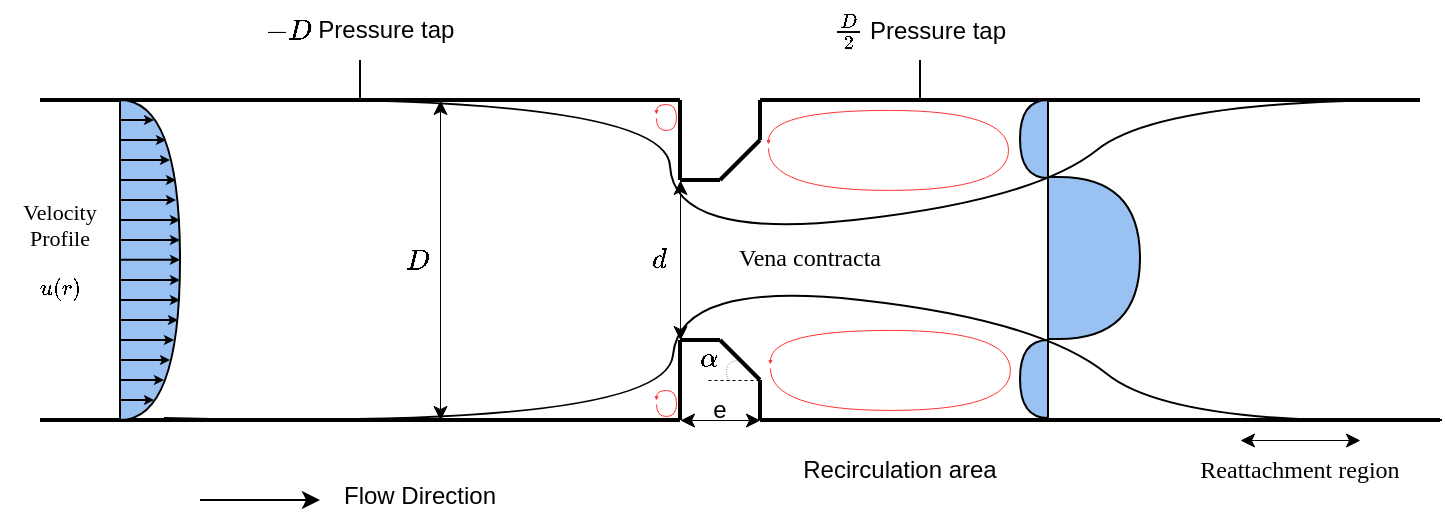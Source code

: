 <mxfile version="24.1.0" type="github">
  <diagram name="Page-1" id="7e0a89b8-554c-2b80-1dc8-d5c74ca68de4">
    <mxGraphModel dx="823" dy="497" grid="1" gridSize="10" guides="1" tooltips="1" connect="1" arrows="1" fold="1" page="1" pageScale="1" pageWidth="1100" pageHeight="850" background="none" math="1" shadow="0">
      <root>
        <mxCell id="0" />
        <mxCell id="1" parent="0" />
        <mxCell id="FeCao_x4S49SE_JTiYvp-1" value="" style="endArrow=none;html=1;rounded=0;curved=0;flowAnimation=0;strokeWidth=2;snapToPoint=1;" edge="1" parent="1">
          <mxGeometry width="50" height="50" relative="1" as="geometry">
            <mxPoint x="120" y="160" as="sourcePoint" />
            <mxPoint x="440" y="160" as="targetPoint" />
          </mxGeometry>
        </mxCell>
        <mxCell id="FeCao_x4S49SE_JTiYvp-6" value="" style="endArrow=none;html=1;rounded=0;curved=0;flowAnimation=0;strokeWidth=2;snapToPoint=1;" edge="1" parent="1">
          <mxGeometry width="50" height="50" relative="1" as="geometry">
            <mxPoint x="120" y="320" as="sourcePoint" />
            <mxPoint x="440" y="320" as="targetPoint" />
          </mxGeometry>
        </mxCell>
        <mxCell id="FeCao_x4S49SE_JTiYvp-7" value="" style="endArrow=none;html=1;rounded=0;strokeWidth=2;" edge="1" parent="1">
          <mxGeometry width="50" height="50" relative="1" as="geometry">
            <mxPoint x="440" y="320" as="sourcePoint" />
            <mxPoint x="440" y="280" as="targetPoint" />
          </mxGeometry>
        </mxCell>
        <mxCell id="FeCao_x4S49SE_JTiYvp-8" value="" style="endArrow=none;html=1;rounded=0;strokeWidth=2;" edge="1" parent="1">
          <mxGeometry width="50" height="50" relative="1" as="geometry">
            <mxPoint x="440" y="200" as="sourcePoint" />
            <mxPoint x="440" y="160" as="targetPoint" />
          </mxGeometry>
        </mxCell>
        <mxCell id="FeCao_x4S49SE_JTiYvp-9" value="" style="endArrow=none;html=1;rounded=0;strokeWidth=2;" edge="1" parent="1">
          <mxGeometry width="50" height="50" relative="1" as="geometry">
            <mxPoint x="460" y="280" as="sourcePoint" />
            <mxPoint x="440" y="280" as="targetPoint" />
          </mxGeometry>
        </mxCell>
        <mxCell id="FeCao_x4S49SE_JTiYvp-10" value="" style="endArrow=none;html=1;rounded=0;strokeWidth=2;" edge="1" parent="1">
          <mxGeometry width="50" height="50" relative="1" as="geometry">
            <mxPoint x="460" y="200" as="sourcePoint" />
            <mxPoint x="440" y="200" as="targetPoint" />
          </mxGeometry>
        </mxCell>
        <mxCell id="FeCao_x4S49SE_JTiYvp-11" value="" style="endArrow=none;html=1;rounded=0;strokeWidth=2;" edge="1" parent="1">
          <mxGeometry width="50" height="50" relative="1" as="geometry">
            <mxPoint x="480" y="180" as="sourcePoint" />
            <mxPoint x="460" y="200" as="targetPoint" />
          </mxGeometry>
        </mxCell>
        <mxCell id="FeCao_x4S49SE_JTiYvp-12" value="" style="endArrow=none;html=1;rounded=0;strokeWidth=2;" edge="1" parent="1">
          <mxGeometry width="50" height="50" relative="1" as="geometry">
            <mxPoint x="480" y="300" as="sourcePoint" />
            <mxPoint x="460" y="280" as="targetPoint" />
          </mxGeometry>
        </mxCell>
        <mxCell id="FeCao_x4S49SE_JTiYvp-13" value="" style="endArrow=none;html=1;rounded=0;strokeWidth=2;" edge="1" parent="1">
          <mxGeometry width="50" height="50" relative="1" as="geometry">
            <mxPoint x="480" y="320" as="sourcePoint" />
            <mxPoint x="480" y="300" as="targetPoint" />
          </mxGeometry>
        </mxCell>
        <mxCell id="FeCao_x4S49SE_JTiYvp-14" value="" style="endArrow=none;html=1;rounded=0;strokeWidth=2;" edge="1" parent="1">
          <mxGeometry width="50" height="50" relative="1" as="geometry">
            <mxPoint x="820" y="320" as="sourcePoint" />
            <mxPoint x="480" y="320" as="targetPoint" />
          </mxGeometry>
        </mxCell>
        <mxCell id="FeCao_x4S49SE_JTiYvp-15" value="" style="endArrow=none;html=1;rounded=0;strokeWidth=2;" edge="1" parent="1">
          <mxGeometry width="50" height="50" relative="1" as="geometry">
            <mxPoint x="480" y="160" as="sourcePoint" />
            <mxPoint x="480" y="180" as="targetPoint" />
          </mxGeometry>
        </mxCell>
        <mxCell id="FeCao_x4S49SE_JTiYvp-16" value="" style="endArrow=none;html=1;rounded=0;strokeWidth=2;" edge="1" parent="1">
          <mxGeometry width="50" height="50" relative="1" as="geometry">
            <mxPoint x="810" y="160" as="sourcePoint" />
            <mxPoint x="480" y="160" as="targetPoint" />
          </mxGeometry>
        </mxCell>
        <mxCell id="FeCao_x4S49SE_JTiYvp-17" value="" style="endArrow=classic;startArrow=classic;html=1;rounded=0;snapToPoint=1;jumpSize=6;strokeWidth=0.5;" edge="1" parent="1">
          <mxGeometry width="50" height="50" relative="1" as="geometry">
            <mxPoint x="320" y="320" as="sourcePoint" />
            <mxPoint x="320" y="160" as="targetPoint" />
          </mxGeometry>
        </mxCell>
        <mxCell id="FeCao_x4S49SE_JTiYvp-18" value="$$ D $$" style="text;html=1;align=center;verticalAlign=middle;whiteSpace=wrap;rounded=0;" vertex="1" parent="1">
          <mxGeometry x="300" y="225" width="17" height="30" as="geometry" />
        </mxCell>
        <mxCell id="FeCao_x4S49SE_JTiYvp-19" value="" style="endArrow=classic;startArrow=classic;html=1;rounded=0;snapToPoint=1;jumpSize=6;strokeWidth=0.5;" edge="1" parent="1">
          <mxGeometry width="50" height="50" relative="1" as="geometry">
            <mxPoint x="440" y="280" as="sourcePoint" />
            <mxPoint x="440" y="200" as="targetPoint" />
          </mxGeometry>
        </mxCell>
        <mxCell id="FeCao_x4S49SE_JTiYvp-20" value="$$ d $$" style="text;html=1;align=center;verticalAlign=middle;whiteSpace=wrap;rounded=0;" vertex="1" parent="1">
          <mxGeometry x="420" y="225" width="20" height="30" as="geometry" />
        </mxCell>
        <mxCell id="FeCao_x4S49SE_JTiYvp-27" value="" style="shape=delay;whiteSpace=wrap;html=1;fillColor=#99c1f1;movable=0;resizable=0;rotatable=0;deletable=0;editable=0;locked=1;connectable=0;" vertex="1" parent="1">
          <mxGeometry x="160" y="160" width="30" height="160" as="geometry" />
        </mxCell>
        <mxCell id="FeCao_x4S49SE_JTiYvp-31" value="" style="endArrow=classic;html=1;rounded=0;endSize=2;" edge="1" parent="1">
          <mxGeometry width="50" height="50" relative="1" as="geometry">
            <mxPoint x="160" y="270" as="sourcePoint" />
            <mxPoint x="189" y="270" as="targetPoint" />
          </mxGeometry>
        </mxCell>
        <mxCell id="FeCao_x4S49SE_JTiYvp-32" value="" style="endArrow=classic;html=1;rounded=0;endSize=2;" edge="1" parent="1">
          <mxGeometry width="50" height="50" relative="1" as="geometry">
            <mxPoint x="160" y="280" as="sourcePoint" />
            <mxPoint x="187" y="280" as="targetPoint" />
          </mxGeometry>
        </mxCell>
        <mxCell id="FeCao_x4S49SE_JTiYvp-33" value="" style="endArrow=classic;html=1;rounded=0;endSize=2;" edge="1" parent="1">
          <mxGeometry width="50" height="50" relative="1" as="geometry">
            <mxPoint x="160" y="290" as="sourcePoint" />
            <mxPoint x="185" y="290" as="targetPoint" />
          </mxGeometry>
        </mxCell>
        <mxCell id="FeCao_x4S49SE_JTiYvp-34" value="" style="endArrow=classic;html=1;rounded=0;endSize=2;" edge="1" parent="1">
          <mxGeometry width="50" height="50" relative="1" as="geometry">
            <mxPoint x="160" y="300" as="sourcePoint" />
            <mxPoint x="182" y="300" as="targetPoint" />
          </mxGeometry>
        </mxCell>
        <mxCell id="FeCao_x4S49SE_JTiYvp-35" value="" style="endArrow=classic;html=1;rounded=0;endSize=2;" edge="1" parent="1">
          <mxGeometry width="50" height="50" relative="1" as="geometry">
            <mxPoint x="160" y="310" as="sourcePoint" />
            <mxPoint x="177" y="310" as="targetPoint" />
          </mxGeometry>
        </mxCell>
        <mxCell id="FeCao_x4S49SE_JTiYvp-37" value="" style="endArrow=classic;html=1;rounded=0;endSize=2;" edge="1" parent="1">
          <mxGeometry width="50" height="50" relative="1" as="geometry">
            <mxPoint x="160" y="260" as="sourcePoint" />
            <mxPoint x="190" y="260" as="targetPoint" />
          </mxGeometry>
        </mxCell>
        <mxCell id="FeCao_x4S49SE_JTiYvp-38" value="" style="endArrow=classic;html=1;rounded=0;endSize=2;" edge="1" parent="1">
          <mxGeometry width="50" height="50" relative="1" as="geometry">
            <mxPoint x="160" y="250" as="sourcePoint" />
            <mxPoint x="190" y="250" as="targetPoint" />
          </mxGeometry>
        </mxCell>
        <mxCell id="FeCao_x4S49SE_JTiYvp-39" value="" style="endArrow=classic;html=1;rounded=0;endSize=2;" edge="1" parent="1">
          <mxGeometry width="50" height="50" relative="1" as="geometry">
            <mxPoint x="160" y="239.89" as="sourcePoint" />
            <mxPoint x="190" y="239.89" as="targetPoint" />
          </mxGeometry>
        </mxCell>
        <mxCell id="FeCao_x4S49SE_JTiYvp-40" value="" style="endArrow=classic;html=1;rounded=0;endSize=2;" edge="1" parent="1">
          <mxGeometry width="50" height="50" relative="1" as="geometry">
            <mxPoint x="160" y="230" as="sourcePoint" />
            <mxPoint x="190" y="230" as="targetPoint" />
          </mxGeometry>
        </mxCell>
        <mxCell id="FeCao_x4S49SE_JTiYvp-41" value="" style="endArrow=classic;html=1;rounded=0;endSize=2;" edge="1" parent="1">
          <mxGeometry width="50" height="50" relative="1" as="geometry">
            <mxPoint x="160" y="220" as="sourcePoint" />
            <mxPoint x="190" y="220" as="targetPoint" />
          </mxGeometry>
        </mxCell>
        <mxCell id="FeCao_x4S49SE_JTiYvp-42" value="" style="endArrow=classic;html=1;rounded=0;endSize=2;" edge="1" parent="1">
          <mxGeometry width="50" height="50" relative="1" as="geometry">
            <mxPoint x="160" y="210" as="sourcePoint" />
            <mxPoint x="188" y="210" as="targetPoint" />
          </mxGeometry>
        </mxCell>
        <mxCell id="FeCao_x4S49SE_JTiYvp-44" value="" style="endArrow=classic;html=1;rounded=0;endSize=2;" edge="1" parent="1">
          <mxGeometry width="50" height="50" relative="1" as="geometry">
            <mxPoint x="160" y="200" as="sourcePoint" />
            <mxPoint x="188" y="200" as="targetPoint" />
          </mxGeometry>
        </mxCell>
        <mxCell id="FeCao_x4S49SE_JTiYvp-45" value="" style="endArrow=classic;html=1;rounded=0;endSize=2;" edge="1" parent="1">
          <mxGeometry width="50" height="50" relative="1" as="geometry">
            <mxPoint x="160" y="190" as="sourcePoint" />
            <mxPoint x="185" y="190" as="targetPoint" />
          </mxGeometry>
        </mxCell>
        <mxCell id="FeCao_x4S49SE_JTiYvp-46" value="" style="endArrow=classic;html=1;rounded=0;endSize=2;" edge="1" parent="1">
          <mxGeometry width="50" height="50" relative="1" as="geometry">
            <mxPoint x="160" y="180" as="sourcePoint" />
            <mxPoint x="183" y="180" as="targetPoint" />
          </mxGeometry>
        </mxCell>
        <mxCell id="FeCao_x4S49SE_JTiYvp-47" value="" style="endArrow=classic;html=1;rounded=0;endSize=2;" edge="1" parent="1">
          <mxGeometry width="50" height="50" relative="1" as="geometry">
            <mxPoint x="160" y="170" as="sourcePoint" />
            <mxPoint x="177" y="170" as="targetPoint" />
          </mxGeometry>
        </mxCell>
        <mxCell id="FeCao_x4S49SE_JTiYvp-48" value="&lt;div style=&quot;font-size: 11px;&quot;&gt;&lt;font style=&quot;font-size: 11px;&quot; data-font-src=&quot;https://fonts.googleapis.com/css?family=Roman&quot; face=&quot;Roman&quot;&gt;Velocity Profile&lt;/font&gt;&lt;/div&gt;&lt;font style=&quot;font-size: 11px;&quot; face=&quot;Roman&quot;&gt;$$ u(r) $$ &lt;/font&gt;" style="text;html=1;align=center;verticalAlign=middle;whiteSpace=wrap;rounded=0;" vertex="1" parent="1">
          <mxGeometry x="100" y="195" width="60" height="90" as="geometry" />
        </mxCell>
        <mxCell id="FeCao_x4S49SE_JTiYvp-49" value="" style="endArrow=classic;html=1;rounded=0;" edge="1" parent="1">
          <mxGeometry width="50" height="50" relative="1" as="geometry">
            <mxPoint x="200" y="360" as="sourcePoint" />
            <mxPoint x="260" y="360" as="targetPoint" />
          </mxGeometry>
        </mxCell>
        <mxCell id="FeCao_x4S49SE_JTiYvp-50" value="Flow Direction" style="text;html=1;align=center;verticalAlign=middle;whiteSpace=wrap;rounded=0;" vertex="1" parent="1">
          <mxGeometry x="240" y="343" width="140" height="30" as="geometry" />
        </mxCell>
        <mxCell id="FeCao_x4S49SE_JTiYvp-53" value="" style="curved=1;endArrow=none;html=1;rounded=0;endFill=0;" edge="1" parent="1">
          <mxGeometry width="50" height="50" relative="1" as="geometry">
            <mxPoint x="182" y="319" as="sourcePoint" />
            <mxPoint x="821" y="320" as="targetPoint" />
            <Array as="points">
              <mxPoint x="433" y="325" />
              <mxPoint x="440" y="250" />
              <mxPoint x="620" y="270" />
              <mxPoint x="687" y="324" />
            </Array>
          </mxGeometry>
        </mxCell>
        <mxCell id="FeCao_x4S49SE_JTiYvp-54" value="" style="curved=1;endArrow=none;html=1;rounded=0;endFill=0;" edge="1" parent="1">
          <mxGeometry width="50" height="50" relative="1" as="geometry">
            <mxPoint x="808" y="160" as="sourcePoint" />
            <mxPoint x="187" y="160" as="targetPoint" />
            <Array as="points">
              <mxPoint x="680" y="160" />
              <mxPoint x="617" y="210" />
              <mxPoint x="437" y="230" />
              <mxPoint x="433" y="156" />
            </Array>
          </mxGeometry>
        </mxCell>
        <mxCell id="FeCao_x4S49SE_JTiYvp-61" value="Recirculation area" style="text;html=1;align=center;verticalAlign=middle;whiteSpace=wrap;rounded=0;" vertex="1" parent="1">
          <mxGeometry x="480" y="330" width="140" height="30" as="geometry" />
        </mxCell>
        <mxCell id="FeCao_x4S49SE_JTiYvp-62" value="" style="endArrow=classic;startArrow=classic;html=1;rounded=0;strokeWidth=0.5;" edge="1" parent="1">
          <mxGeometry width="50" height="50" relative="1" as="geometry">
            <mxPoint x="720" y="330" as="sourcePoint" />
            <mxPoint x="780" y="330" as="targetPoint" />
          </mxGeometry>
        </mxCell>
        <mxCell id="FeCao_x4S49SE_JTiYvp-63" value="Reattachment region" style="text;html=1;align=center;verticalAlign=middle;whiteSpace=wrap;rounded=0;fontFamily=Roman;fontSource=https%3A%2F%2Ffonts.googleapis.com%2Fcss%3Ffamily%3DRoman;" vertex="1" parent="1">
          <mxGeometry x="680" y="330" width="140" height="30" as="geometry" />
        </mxCell>
        <mxCell id="FeCao_x4S49SE_JTiYvp-64" value="Vena contracta" style="text;html=1;align=center;verticalAlign=middle;whiteSpace=wrap;rounded=0;fontFamily=Roman;fontSource=https%3A%2F%2Ffonts.googleapis.com%2Fcss%3Ffamily%3DRoman;movable=0;resizable=0;rotatable=0;deletable=0;editable=0;locked=1;connectable=0;" vertex="1" parent="1">
          <mxGeometry x="435" y="224" width="140" height="30" as="geometry" />
        </mxCell>
        <mxCell id="FeCao_x4S49SE_JTiYvp-66" value="" style="endArrow=classic;startArrow=classic;html=1;rounded=0;strokeWidth=0.5;" edge="1" parent="1">
          <mxGeometry width="50" height="50" relative="1" as="geometry">
            <mxPoint x="440" y="320" as="sourcePoint" />
            <mxPoint x="480" y="320" as="targetPoint" />
          </mxGeometry>
        </mxCell>
        <mxCell id="FeCao_x4S49SE_JTiYvp-67" value="e" style="text;html=1;align=center;verticalAlign=middle;whiteSpace=wrap;rounded=0;" vertex="1" parent="1">
          <mxGeometry x="450" y="300" width="20" height="30" as="geometry" />
        </mxCell>
        <mxCell id="FeCao_x4S49SE_JTiYvp-70" value="" style="endArrow=none;html=1;rounded=0;exitX=0.75;exitY=0;exitDx=0;exitDy=0;edgeStyle=orthogonalEdgeStyle;curved=1;dashed=1;strokeWidth=0.2;" edge="1" parent="1" source="FeCao_x4S49SE_JTiYvp-67">
          <mxGeometry width="50" height="50" relative="1" as="geometry">
            <mxPoint x="480" y="320" as="sourcePoint" />
            <mxPoint x="470" y="290" as="targetPoint" />
            <Array as="points">
              <mxPoint x="463" y="300" />
              <mxPoint x="463" y="290" />
            </Array>
          </mxGeometry>
        </mxCell>
        <mxCell id="FeCao_x4S49SE_JTiYvp-72" value="&lt;div&gt;$$ \alpha $$&lt;/div&gt;" style="text;html=1;align=center;verticalAlign=middle;whiteSpace=wrap;rounded=0;" vertex="1" parent="1">
          <mxGeometry x="445" y="284" width="20" height="10" as="geometry" />
        </mxCell>
        <mxCell id="FeCao_x4S49SE_JTiYvp-74" value="" style="endArrow=classic;html=1;rounded=0;edgeStyle=orthogonalEdgeStyle;curved=1;strokeWidth=0.5;strokeColor=#FF3333;endSize=1;" edge="1" parent="1">
          <mxGeometry width="50" height="50" relative="1" as="geometry">
            <mxPoint x="428" y="312" as="sourcePoint" />
            <mxPoint x="428" y="310" as="targetPoint" />
            <Array as="points">
              <mxPoint x="428" y="318" />
              <mxPoint x="438" y="318" />
              <mxPoint x="438" y="305" />
              <mxPoint x="428" y="305" />
            </Array>
          </mxGeometry>
        </mxCell>
        <mxCell id="FeCao_x4S49SE_JTiYvp-75" value="" style="endArrow=classic;html=1;rounded=0;edgeStyle=orthogonalEdgeStyle;curved=1;strokeWidth=0.5;strokeColor=#FF3333;endSize=1;" edge="1" parent="1">
          <mxGeometry width="50" height="50" relative="1" as="geometry">
            <mxPoint x="428" y="169" as="sourcePoint" />
            <mxPoint x="428" y="167" as="targetPoint" />
            <Array as="points">
              <mxPoint x="428" y="175" />
              <mxPoint x="438" y="175" />
              <mxPoint x="438" y="162" />
              <mxPoint x="428" y="162" />
            </Array>
          </mxGeometry>
        </mxCell>
        <mxCell id="FeCao_x4S49SE_JTiYvp-76" value="" style="endArrow=classic;html=1;rounded=0;edgeStyle=orthogonalEdgeStyle;curved=1;strokeWidth=0.5;strokeColor=#FF3333;endSize=1;" edge="1" parent="1">
          <mxGeometry width="50" height="50" relative="1" as="geometry">
            <mxPoint x="484" y="183.97" as="sourcePoint" />
            <mxPoint x="484" y="181.97" as="targetPoint" />
            <Array as="points">
              <mxPoint x="484" y="204.97" />
              <mxPoint x="604" y="204.97" />
              <mxPoint x="604" y="164.97" />
              <mxPoint x="484" y="164.97" />
            </Array>
          </mxGeometry>
        </mxCell>
        <mxCell id="FeCao_x4S49SE_JTiYvp-77" value="" style="endArrow=classic;html=1;rounded=0;edgeStyle=orthogonalEdgeStyle;curved=1;strokeWidth=0.5;strokeColor=#FF3333;endSize=1;" edge="1" parent="1">
          <mxGeometry width="50" height="50" relative="1" as="geometry">
            <mxPoint x="484.97" y="293.97" as="sourcePoint" />
            <mxPoint x="484.97" y="291.97" as="targetPoint" />
            <Array as="points">
              <mxPoint x="484.97" y="314.97" />
              <mxPoint x="604.97" y="314.97" />
              <mxPoint x="604.97" y="274.97" />
              <mxPoint x="484.97" y="274.97" />
            </Array>
          </mxGeometry>
        </mxCell>
        <mxCell id="FeCao_x4S49SE_JTiYvp-79" value="" style="endArrow=none;html=1;rounded=0;strokeWidth=0.5;dashed=1;" edge="1" parent="1">
          <mxGeometry width="50" height="50" relative="1" as="geometry">
            <mxPoint x="454" y="300" as="sourcePoint" />
            <mxPoint x="480" y="300" as="targetPoint" />
          </mxGeometry>
        </mxCell>
        <mxCell id="FeCao_x4S49SE_JTiYvp-82" value="" style="endArrow=none;html=1;rounded=0;" edge="1" parent="1">
          <mxGeometry width="50" height="50" relative="1" as="geometry">
            <mxPoint x="280" y="160" as="sourcePoint" />
            <mxPoint x="280" y="140" as="targetPoint" />
          </mxGeometry>
        </mxCell>
        <mxCell id="FeCao_x4S49SE_JTiYvp-83" value="" style="endArrow=none;html=1;rounded=0;" edge="1" parent="1">
          <mxGeometry width="50" height="50" relative="1" as="geometry">
            <mxPoint x="560" y="160" as="sourcePoint" />
            <mxPoint x="560" y="140" as="targetPoint" />
          </mxGeometry>
        </mxCell>
        <mxCell id="FeCao_x4S49SE_JTiYvp-84" value="&lt;div&gt;\( -D \) Pressure tap&lt;br&gt;&lt;/div&gt;" style="text;html=1;align=center;verticalAlign=middle;whiteSpace=wrap;rounded=0;" vertex="1" parent="1">
          <mxGeometry x="230" y="115" width="100" height="20" as="geometry" />
        </mxCell>
        <mxCell id="FeCao_x4S49SE_JTiYvp-87" value="&lt;div&gt;\( \frac {D}{2} \) Pressure tap&lt;br&gt;&lt;/div&gt;" style="text;html=1;align=center;verticalAlign=middle;whiteSpace=wrap;rounded=0;" vertex="1" parent="1">
          <mxGeometry x="510" y="110" width="100" height="30" as="geometry" />
        </mxCell>
        <mxCell id="FeCao_x4S49SE_JTiYvp-89" value="" style="shape=delay;whiteSpace=wrap;html=1;fillColor=#99c1f1;movable=1;resizable=1;rotatable=1;deletable=1;editable=1;locked=0;connectable=1;" vertex="1" parent="1">
          <mxGeometry x="624" y="198.5" width="46" height="81" as="geometry" />
        </mxCell>
        <mxCell id="FeCao_x4S49SE_JTiYvp-90" value="" style="shape=delay;whiteSpace=wrap;html=1;fillColor=#99c1f1;movable=1;resizable=1;rotatable=1;deletable=1;editable=1;locked=0;connectable=1;flipH=1;" vertex="1" parent="1">
          <mxGeometry x="610" y="160" width="14" height="39" as="geometry" />
        </mxCell>
        <mxCell id="FeCao_x4S49SE_JTiYvp-92" value="" style="shape=delay;whiteSpace=wrap;html=1;fillColor=#99c1f1;movable=1;resizable=1;rotatable=1;deletable=1;editable=1;locked=0;connectable=1;flipH=1;" vertex="1" parent="1">
          <mxGeometry x="610" y="280" width="14" height="39" as="geometry" />
        </mxCell>
      </root>
    </mxGraphModel>
  </diagram>
</mxfile>
